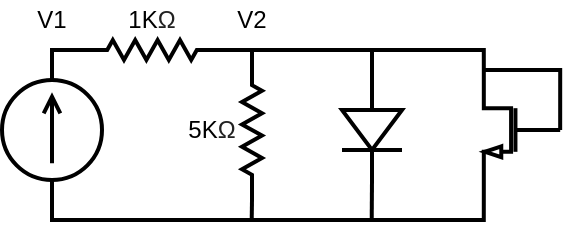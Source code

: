 <mxfile version="12.1.7" type="device" pages="1"><diagram id="dKKwfHSbk6A8RCXuz6t7" name="Page-1"><mxGraphModel dx="1170" dy="668" grid="0" gridSize="10" guides="1" tooltips="1" connect="1" arrows="1" fold="1" page="1" pageScale="1" pageWidth="850" pageHeight="1100" math="0" shadow="0"><root><mxCell id="0"/><mxCell id="1" parent="0"/><mxCell id="GHXlw531091ZqfUh8U81-3" style="edgeStyle=orthogonalEdgeStyle;rounded=0;orthogonalLoop=1;jettySize=auto;html=1;exitX=1;exitY=0.5;exitDx=0;exitDy=0;exitPerimeter=0;entryX=0;entryY=0.5;entryDx=0;entryDy=0;entryPerimeter=0;endArrow=none;endFill=0;strokeWidth=2;" edge="1" parent="1" source="GHXlw531091ZqfUh8U81-1" target="GHXlw531091ZqfUh8U81-2"><mxGeometry relative="1" as="geometry"><Array as="points"><mxPoint x="125" y="345"/></Array></mxGeometry></mxCell><mxCell id="GHXlw531091ZqfUh8U81-1" value="" style="pointerEvents=1;verticalLabelPosition=bottom;shadow=0;dashed=0;align=center;fillColor=#ffffff;html=1;verticalAlign=top;strokeWidth=2;shape=mxgraph.electrical.signal_sources.dc_source_2;rotation=-90;" vertex="1" parent="1"><mxGeometry x="100" y="360" width="50" height="50" as="geometry"/></mxCell><mxCell id="GHXlw531091ZqfUh8U81-9" style="edgeStyle=orthogonalEdgeStyle;rounded=0;orthogonalLoop=1;jettySize=auto;html=1;exitX=1;exitY=0.5;exitDx=0;exitDy=0;exitPerimeter=0;entryX=0;entryY=0.5;entryDx=0;entryDy=0;entryPerimeter=0;endArrow=none;endFill=0;strokeWidth=2;" edge="1" parent="1" source="GHXlw531091ZqfUh8U81-2" target="GHXlw531091ZqfUh8U81-6"><mxGeometry relative="1" as="geometry"/></mxCell><mxCell id="GHXlw531091ZqfUh8U81-2" value="" style="pointerEvents=1;verticalLabelPosition=bottom;shadow=0;dashed=0;align=center;fillColor=#ffffff;html=1;verticalAlign=top;strokeWidth=2;shape=mxgraph.electrical.resistors.resistor_2;" vertex="1" parent="1"><mxGeometry x="140" y="340" width="70" height="10" as="geometry"/></mxCell><mxCell id="GHXlw531091ZqfUh8U81-11" style="edgeStyle=orthogonalEdgeStyle;rounded=0;orthogonalLoop=1;jettySize=auto;html=1;exitX=0;exitY=0.5;exitDx=0;exitDy=0;exitPerimeter=0;entryX=0;entryY=0.5;entryDx=0;entryDy=0;entryPerimeter=0;endArrow=none;endFill=0;strokeWidth=2;" edge="1" parent="1" source="GHXlw531091ZqfUh8U81-5" target="GHXlw531091ZqfUh8U81-6"><mxGeometry relative="1" as="geometry"><Array as="points"><mxPoint x="285" y="345"/><mxPoint x="225" y="345"/></Array></mxGeometry></mxCell><mxCell id="GHXlw531091ZqfUh8U81-16" style="edgeStyle=orthogonalEdgeStyle;rounded=0;orthogonalLoop=1;jettySize=auto;html=1;exitX=1;exitY=0.5;exitDx=0;exitDy=0;exitPerimeter=0;endArrow=none;endFill=0;strokeWidth=2;" edge="1" parent="1" source="GHXlw531091ZqfUh8U81-5"><mxGeometry relative="1" as="geometry"><mxPoint x="284.857" y="430.143" as="targetPoint"/></mxGeometry></mxCell><mxCell id="GHXlw531091ZqfUh8U81-5" value="" style="pointerEvents=1;fillColor=#000000;verticalLabelPosition=bottom;shadow=0;dashed=0;align=center;fillColor=#ffffff;html=1;verticalAlign=top;strokeWidth=2;shape=mxgraph.electrical.diodes.diode;rotation=90;gradientColor=none;gradientDirection=north;" vertex="1" parent="1"><mxGeometry x="260" y="370" width="50" height="30" as="geometry"/></mxCell><mxCell id="GHXlw531091ZqfUh8U81-17" style="edgeStyle=orthogonalEdgeStyle;rounded=0;orthogonalLoop=1;jettySize=auto;html=1;exitX=1;exitY=0.5;exitDx=0;exitDy=0;exitPerimeter=0;endArrow=none;endFill=0;strokeWidth=2;" edge="1" parent="1" source="GHXlw531091ZqfUh8U81-6"><mxGeometry relative="1" as="geometry"><mxPoint x="224.857" y="430.143" as="targetPoint"/></mxGeometry></mxCell><mxCell id="GHXlw531091ZqfUh8U81-6" value="" style="pointerEvents=1;verticalLabelPosition=bottom;shadow=0;dashed=0;align=center;fillColor=#ffffff;html=1;verticalAlign=top;strokeWidth=2;shape=mxgraph.electrical.resistors.resistor_2;rotation=90;" vertex="1" parent="1"><mxGeometry x="190" y="380" width="70" height="10" as="geometry"/></mxCell><mxCell id="GHXlw531091ZqfUh8U81-13" style="edgeStyle=orthogonalEdgeStyle;rounded=0;orthogonalLoop=1;jettySize=auto;html=1;exitX=1;exitY=0;exitDx=0;exitDy=0;exitPerimeter=0;entryX=1;entryY=0.5;entryDx=0;entryDy=0;entryPerimeter=0;endArrow=none;endFill=0;strokeWidth=2;" edge="1" parent="1" source="GHXlw531091ZqfUh8U81-12" target="GHXlw531091ZqfUh8U81-2"><mxGeometry relative="1" as="geometry"><Array as="points"><mxPoint x="341" y="345"/></Array></mxGeometry></mxCell><mxCell id="GHXlw531091ZqfUh8U81-15" style="edgeStyle=orthogonalEdgeStyle;rounded=0;orthogonalLoop=1;jettySize=auto;html=1;exitX=1;exitY=1;exitDx=0;exitDy=0;exitPerimeter=0;entryX=0;entryY=0.5;entryDx=0;entryDy=0;entryPerimeter=0;endArrow=none;endFill=0;strokeWidth=2;" edge="1" parent="1" source="GHXlw531091ZqfUh8U81-12" target="GHXlw531091ZqfUh8U81-1"><mxGeometry relative="1" as="geometry"><Array as="points"><mxPoint x="341" y="430"/><mxPoint x="125" y="430"/></Array></mxGeometry></mxCell><mxCell id="GHXlw531091ZqfUh8U81-12" value="" style="verticalLabelPosition=bottom;shadow=0;dashed=0;align=center;fillColor=#ffffff;html=1;verticalAlign=top;strokeWidth=2;shape=mxgraph.electrical.transistors.nmos;pointerEvents=1;rotation=-180;flipH=0;flipV=1;" vertex="1" parent="1"><mxGeometry x="330" y="355" width="60" height="60" as="geometry"/></mxCell><mxCell id="GHXlw531091ZqfUh8U81-14" style="edgeStyle=orthogonalEdgeStyle;rounded=0;orthogonalLoop=1;jettySize=auto;html=1;exitX=0;exitY=0.5;exitDx=0;exitDy=0;exitPerimeter=0;entryX=1;entryY=0;entryDx=0;entryDy=0;entryPerimeter=0;endArrow=none;endFill=0;strokeWidth=2;" edge="1" parent="1" source="GHXlw531091ZqfUh8U81-12" target="GHXlw531091ZqfUh8U81-12"><mxGeometry relative="1" as="geometry"><Array as="points"><mxPoint x="379" y="355"/></Array></mxGeometry></mxCell><mxCell id="GHXlw531091ZqfUh8U81-18" value="V1" style="text;html=1;strokeColor=none;fillColor=none;align=center;verticalAlign=middle;whiteSpace=wrap;rounded=0;" vertex="1" parent="1"><mxGeometry x="115" y="320" width="20" height="20" as="geometry"/></mxCell><mxCell id="GHXlw531091ZqfUh8U81-19" value="V2" style="text;html=1;strokeColor=none;fillColor=none;align=center;verticalAlign=middle;whiteSpace=wrap;rounded=0;" vertex="1" parent="1"><mxGeometry x="205" y="320" width="40" height="20" as="geometry"/></mxCell><mxCell id="GHXlw531091ZqfUh8U81-20" value="&lt;font style=&quot;font-size: 12px;&quot;&gt;1K&lt;span style=&quot;color: rgb(34, 34, 34); text-align: left; background-color: rgb(255, 255, 255); font-size: 12px;&quot;&gt;Ω&lt;/span&gt;&lt;/font&gt;" style="text;html=1;strokeColor=none;fillColor=none;align=center;verticalAlign=middle;whiteSpace=wrap;rounded=0;fontSize=12;" vertex="1" parent="1"><mxGeometry x="155" y="320" width="40" height="20" as="geometry"/></mxCell><mxCell id="GHXlw531091ZqfUh8U81-21" value="&lt;font style=&quot;font-size: 12px;&quot;&gt;5K&lt;span style=&quot;color: rgb(34, 34, 34); text-align: left; background-color: rgb(255, 255, 255); font-size: 12px;&quot;&gt;Ω&lt;/span&gt;&lt;/font&gt;" style="text;html=1;strokeColor=none;fillColor=none;align=center;verticalAlign=middle;whiteSpace=wrap;rounded=0;fontSize=12;" vertex="1" parent="1"><mxGeometry x="185" y="375" width="40" height="20" as="geometry"/></mxCell></root></mxGraphModel></diagram></mxfile>